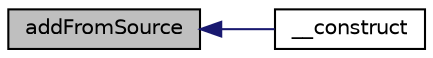 digraph "addFromSource"
{
  edge [fontname="Helvetica",fontsize="10",labelfontname="Helvetica",labelfontsize="10"];
  node [fontname="Helvetica",fontsize="10",shape=record];
  rankdir="LR";
  Node15 [label="addFromSource",height=0.2,width=0.4,color="black", fillcolor="grey75", style="filled", fontcolor="black"];
  Node15 -> Node16 [dir="back",color="midnightblue",fontsize="10",style="solid",fontname="Helvetica"];
  Node16 [label="__construct",height=0.2,width=0.4,color="black", fillcolor="white", style="filled",URL="$class_p_h_p_excel___hash_table.html#abd41db3fc6a62b834399e4f420fbc8f6"];
}
